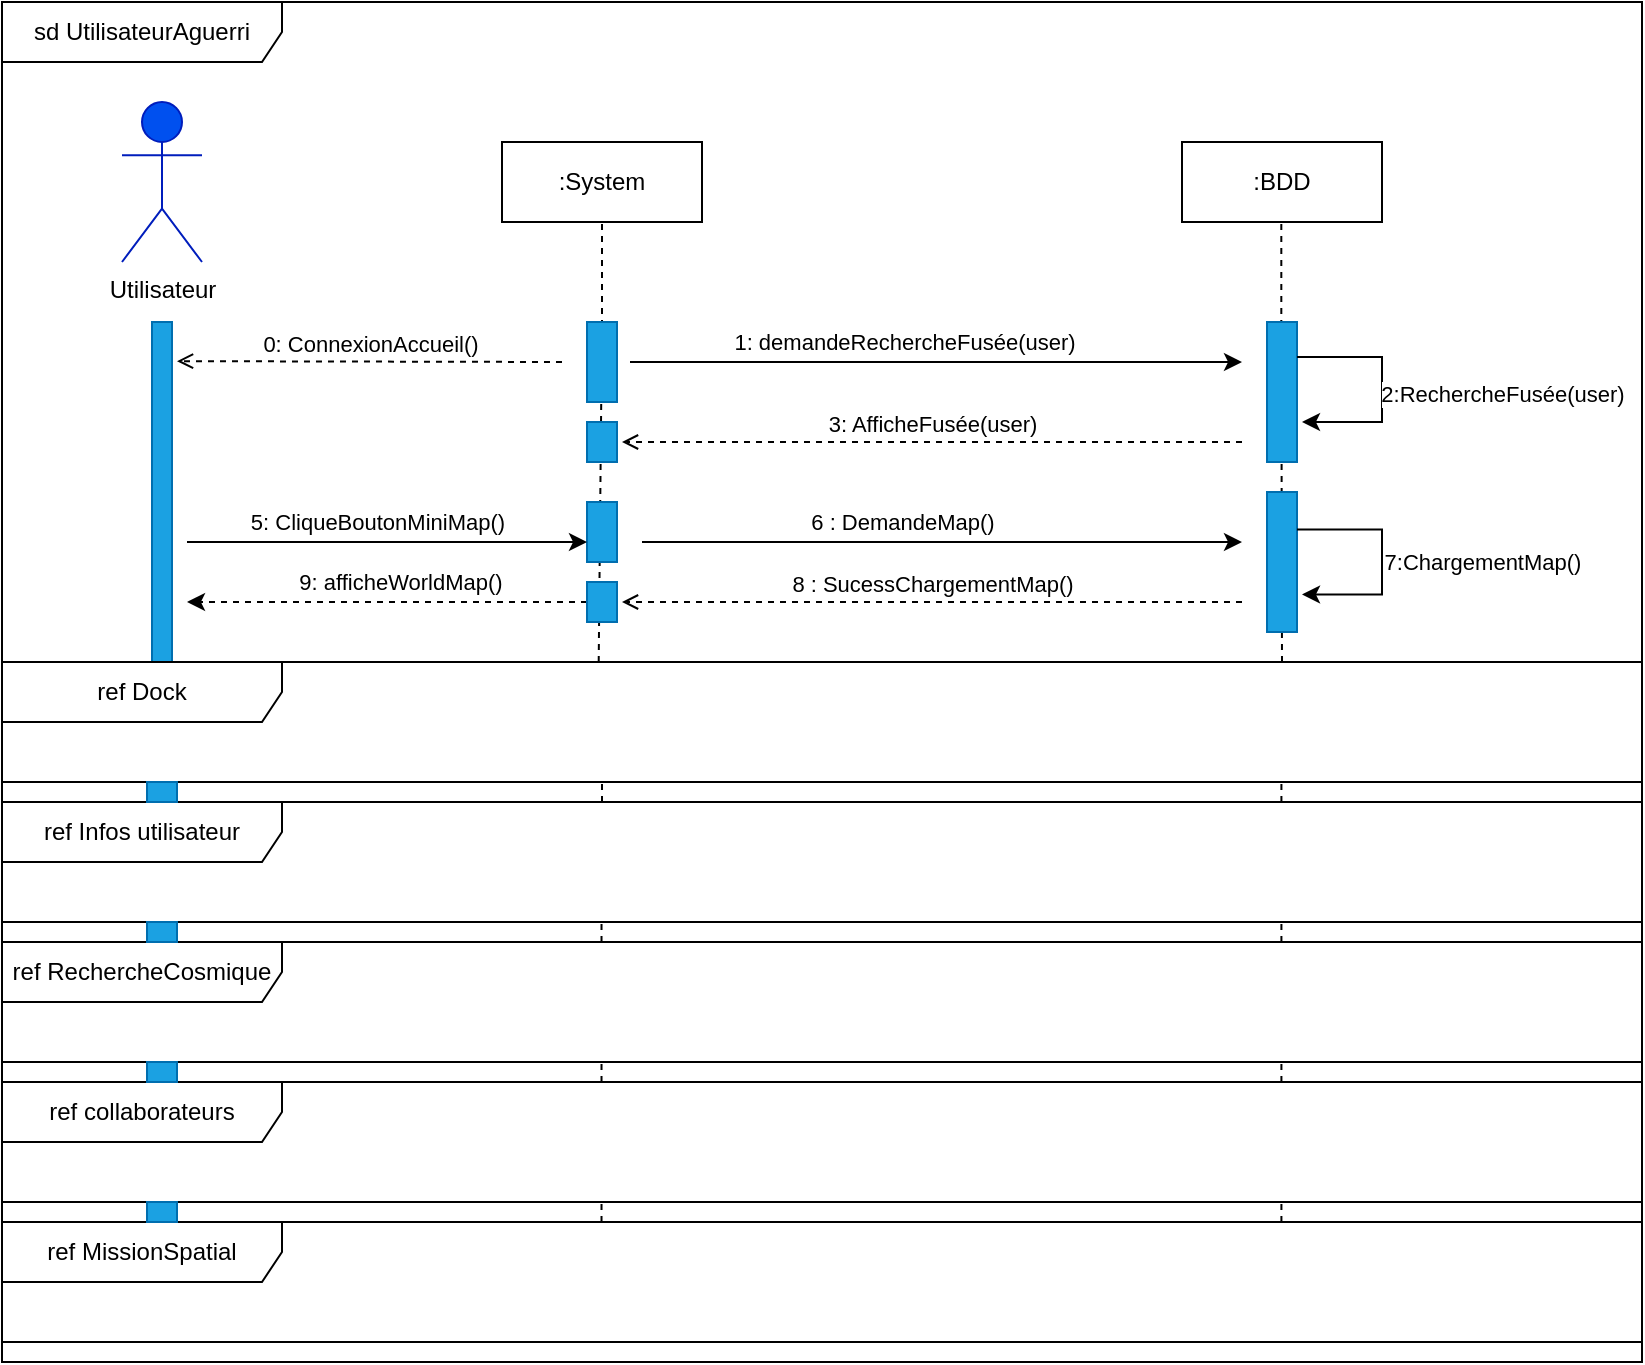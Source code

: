 <mxfile version="20.6.0" type="device"><diagram id="vlmesjNqkOxf7OD6vIUG" name="Page-1"><mxGraphModel dx="790" dy="784" grid="1" gridSize="10" guides="1" tooltips="1" connect="1" arrows="1" fold="1" page="1" pageScale="1" pageWidth="827" pageHeight="1169" math="0" shadow="0"><root><mxCell id="0"/><mxCell id="1" parent="0"/><mxCell id="A8i6C5ef9se-inbCdJMB-13" value="sd UtilisateurAguerri" style="shape=umlFrame;whiteSpace=wrap;html=1;fontColor=#000000;width=140;height=30;movable=1;resizable=1;rotatable=1;deletable=1;editable=1;connectable=1;" parent="1" vertex="1"><mxGeometry width="820" height="680" as="geometry"/></mxCell><mxCell id="A8i6C5ef9se-inbCdJMB-18" value="" style="shape=rect;dashed=0;shadow=0;html=1;whiteSpace=wrap;direction=south;horizontal=0;fontColor=#ffffff;fillColor=#1ba1e2;strokeColor=#006EAF;" parent="1" vertex="1"><mxGeometry x="75" y="160" width="10" height="170" as="geometry"/></mxCell><mxCell id="A8i6C5ef9se-inbCdJMB-25" value="" style="endArrow=none;dashed=1;html=1;rounded=0;fontColor=#000000;entryX=0.5;entryY=1;entryDx=0;entryDy=0;movable=1;resizable=1;rotatable=1;deletable=1;editable=1;connectable=1;exitX=0.351;exitY=-0.001;exitDx=0;exitDy=0;exitPerimeter=0;" parent="1" target="A8i6C5ef9se-inbCdJMB-19" edge="1"><mxGeometry width="50" height="50" relative="1" as="geometry"><mxPoint x="298.35" y="329.95" as="sourcePoint"/><mxPoint x="440" y="260" as="targetPoint"/><Array as="points"><mxPoint x="300" y="160"/></Array></mxGeometry></mxCell><mxCell id="A8i6C5ef9se-inbCdJMB-43" value="" style="endArrow=none;dashed=1;html=1;rounded=0;fontColor=#000000;entryX=0.5;entryY=1;entryDx=0;entryDy=0;movable=1;resizable=1;rotatable=1;deletable=1;editable=1;connectable=1;" parent="1" edge="1"><mxGeometry width="50" height="50" relative="1" as="geometry"><mxPoint x="640" y="330" as="sourcePoint"/><mxPoint x="639.66" y="110" as="targetPoint"/><Array as="points"><mxPoint x="639.66" y="160"/></Array></mxGeometry></mxCell><mxCell id="A8i6C5ef9se-inbCdJMB-5" value="&lt;font color=&quot;#000000&quot;&gt;Utilisateur&lt;/font&gt;" style="shape=umlActor;verticalLabelPosition=bottom;verticalAlign=top;html=1;outlineConnect=0;fillColor=#0050ef;strokeColor=#001DBC;fontColor=#ffffff;" parent="1" vertex="1"><mxGeometry x="60" y="50" width="40" height="80" as="geometry"/></mxCell><mxCell id="A8i6C5ef9se-inbCdJMB-19" value=":System" style="whiteSpace=wrap;html=1;align=center;fontColor=#000000;" parent="1" vertex="1"><mxGeometry x="250" y="70" width="100" height="40" as="geometry"/></mxCell><mxCell id="A8i6C5ef9se-inbCdJMB-20" value=":BDD" style="whiteSpace=wrap;html=1;align=center;fontColor=#000000;" parent="1" vertex="1"><mxGeometry x="590" y="70" width="100" height="40" as="geometry"/></mxCell><mxCell id="A8i6C5ef9se-inbCdJMB-22" value="" style="shape=rect;dashed=0;shadow=0;html=1;whiteSpace=wrap;direction=south;horizontal=0;fontColor=#ffffff;fillColor=#1ba1e2;strokeColor=#006EAF;" parent="1" vertex="1"><mxGeometry x="292.5" y="160" width="15" height="40" as="geometry"/></mxCell><mxCell id="A8i6C5ef9se-inbCdJMB-23" value="" style="shape=rect;dashed=0;shadow=0;html=1;whiteSpace=wrap;direction=south;horizontal=0;fontColor=#ffffff;fillColor=#1ba1e2;strokeColor=#006EAF;" parent="1" vertex="1"><mxGeometry x="292.5" y="250" width="15" height="30" as="geometry"/></mxCell><mxCell id="A8i6C5ef9se-inbCdJMB-42" value="" style="shape=rect;dashed=0;shadow=0;html=1;whiteSpace=wrap;direction=south;horizontal=0;fontColor=#ffffff;fillColor=#1ba1e2;strokeColor=#006EAF;" parent="1" vertex="1"><mxGeometry x="632.5" y="160" width="15" height="70" as="geometry"/></mxCell><mxCell id="A8i6C5ef9se-inbCdJMB-44" value="" style="endArrow=classic;html=1;rounded=0;fontColor=#000000;" parent="1" edge="1"><mxGeometry width="50" height="50" relative="1" as="geometry"><mxPoint x="314" y="180" as="sourcePoint"/><mxPoint x="620" y="180" as="targetPoint"/></mxGeometry></mxCell><mxCell id="A8i6C5ef9se-inbCdJMB-45" value="1: demandeRechercheFusée(user)" style="edgeLabel;html=1;align=center;verticalAlign=middle;resizable=0;points=[];fontColor=#000000;" parent="A8i6C5ef9se-inbCdJMB-44" vertex="1" connectable="0"><mxGeometry x="-0.229" relative="1" as="geometry"><mxPoint x="19" y="-10" as="offset"/></mxGeometry></mxCell><mxCell id="A8i6C5ef9se-inbCdJMB-47" value="" style="edgeStyle=elbowEdgeStyle;elbow=horizontal;endArrow=classic;html=1;rounded=0;fontFamily=Helvetica;fontSize=12;fontColor=#000000;exitX=0.25;exitY=0;exitDx=0;exitDy=0;" parent="1" source="A8i6C5ef9se-inbCdJMB-42" edge="1"><mxGeometry width="50" height="50" relative="1" as="geometry"><mxPoint x="710" y="200" as="sourcePoint"/><mxPoint x="650" y="210" as="targetPoint"/><Array as="points"><mxPoint x="690" y="193"/></Array></mxGeometry></mxCell><mxCell id="A8i6C5ef9se-inbCdJMB-48" value="2:RechercheFusée(user)" style="edgeLabel;html=1;align=center;verticalAlign=middle;resizable=0;points=[];fontSize=11;fontFamily=Helvetica;fontColor=#000000;" parent="A8i6C5ef9se-inbCdJMB-47" vertex="1" connectable="0"><mxGeometry x="-0.138" relative="1" as="geometry"><mxPoint x="60" y="11" as="offset"/></mxGeometry></mxCell><mxCell id="A8i6C5ef9se-inbCdJMB-49" value="" style="shape=rect;dashed=0;shadow=0;html=1;whiteSpace=wrap;direction=south;horizontal=0;fontColor=#ffffff;fillColor=#1ba1e2;strokeColor=#006EAF;" parent="1" vertex="1"><mxGeometry x="292.5" y="210" width="15" height="20" as="geometry"/></mxCell><mxCell id="A8i6C5ef9se-inbCdJMB-50" value="3: AfficheFusée(user)" style="edgeStyle=none;html=1;endArrow=open;dashed=1;verticalAlign=bottom;rounded=0;fontFamily=Helvetica;fontSize=11;fontColor=#000000;" parent="1" edge="1"><mxGeometry width="160" relative="1" as="geometry"><mxPoint x="620" y="220" as="sourcePoint"/><mxPoint x="310" y="220" as="targetPoint"/></mxGeometry></mxCell><mxCell id="A8i6C5ef9se-inbCdJMB-53" value="" style="endArrow=classic;html=1;rounded=0;fontColor=#000000;" parent="1" edge="1"><mxGeometry width="50" height="50" relative="1" as="geometry"><mxPoint x="92.5" y="270" as="sourcePoint"/><mxPoint x="292.5" y="270" as="targetPoint"/></mxGeometry></mxCell><mxCell id="A8i6C5ef9se-inbCdJMB-54" value="5: CliqueBoutonMiniMap()&amp;nbsp;" style="edgeLabel;html=1;align=center;verticalAlign=middle;resizable=0;points=[];fontColor=#000000;" parent="A8i6C5ef9se-inbCdJMB-53" vertex="1" connectable="0"><mxGeometry x="-0.229" relative="1" as="geometry"><mxPoint x="19" y="-10" as="offset"/></mxGeometry></mxCell><mxCell id="A8i6C5ef9se-inbCdJMB-55" value="" style="endArrow=classic;html=1;rounded=0;fontFamily=Helvetica;fontSize=12;fontColor=#000000;" parent="1" edge="1"><mxGeometry width="50" height="50" relative="1" as="geometry"><mxPoint x="320" y="270" as="sourcePoint"/><mxPoint x="620" y="270" as="targetPoint"/></mxGeometry></mxCell><mxCell id="A8i6C5ef9se-inbCdJMB-57" value="6 : DemandeMap()" style="edgeLabel;html=1;align=center;verticalAlign=middle;resizable=0;points=[];fontSize=11;fontFamily=Helvetica;fontColor=#000000;" parent="A8i6C5ef9se-inbCdJMB-55" vertex="1" connectable="0"><mxGeometry x="-0.232" y="1" relative="1" as="geometry"><mxPoint x="15" y="-9" as="offset"/></mxGeometry></mxCell><mxCell id="A8i6C5ef9se-inbCdJMB-56" value="" style="shape=rect;dashed=0;shadow=0;html=1;whiteSpace=wrap;direction=south;horizontal=0;fontColor=#ffffff;fillColor=#1ba1e2;strokeColor=#006EAF;" parent="1" vertex="1"><mxGeometry x="632.5" y="245" width="15" height="70" as="geometry"/></mxCell><mxCell id="A8i6C5ef9se-inbCdJMB-58" value="" style="edgeStyle=elbowEdgeStyle;elbow=horizontal;endArrow=classic;html=1;rounded=0;fontFamily=Helvetica;fontSize=12;fontColor=#000000;exitX=0.25;exitY=0;exitDx=0;exitDy=0;" parent="1" edge="1"><mxGeometry width="50" height="50" relative="1" as="geometry"><mxPoint x="647.5" y="263.75" as="sourcePoint"/><mxPoint x="650.0" y="296.25" as="targetPoint"/><Array as="points"><mxPoint x="690" y="279.25"/></Array></mxGeometry></mxCell><mxCell id="A8i6C5ef9se-inbCdJMB-59" value="7:ChargementMap()" style="edgeLabel;html=1;align=center;verticalAlign=middle;resizable=0;points=[];fontSize=11;fontFamily=Helvetica;fontColor=#000000;" parent="A8i6C5ef9se-inbCdJMB-58" vertex="1" connectable="0"><mxGeometry x="-0.138" relative="1" as="geometry"><mxPoint x="50" y="9" as="offset"/></mxGeometry></mxCell><mxCell id="A8i6C5ef9se-inbCdJMB-60" value="8 : SucessChargementMap()" style="edgeStyle=none;html=1;endArrow=open;dashed=1;verticalAlign=bottom;rounded=0;fontFamily=Helvetica;fontSize=11;fontColor=#000000;" parent="1" edge="1"><mxGeometry width="160" relative="1" as="geometry"><mxPoint x="620" y="300.0" as="sourcePoint"/><mxPoint x="310" y="300.0" as="targetPoint"/></mxGeometry></mxCell><mxCell id="A8i6C5ef9se-inbCdJMB-61" value="" style="endArrow=classic;html=1;rounded=0;fontColor=#000000;dashed=1;" parent="1" edge="1"><mxGeometry width="50" height="50" relative="1" as="geometry"><mxPoint x="292.5" y="300" as="sourcePoint"/><mxPoint x="92.5" y="300" as="targetPoint"/></mxGeometry></mxCell><mxCell id="A8i6C5ef9se-inbCdJMB-62" value="9: afficheWorldMap()" style="edgeLabel;html=1;align=center;verticalAlign=middle;resizable=0;points=[];fontColor=#000000;" parent="A8i6C5ef9se-inbCdJMB-61" vertex="1" connectable="0"><mxGeometry x="-0.229" relative="1" as="geometry"><mxPoint x="-17" y="-10" as="offset"/></mxGeometry></mxCell><mxCell id="A8i6C5ef9se-inbCdJMB-63" value="" style="shape=rect;dashed=0;shadow=0;html=1;whiteSpace=wrap;direction=south;horizontal=0;fontColor=#ffffff;fillColor=#1ba1e2;strokeColor=#006EAF;" parent="1" vertex="1"><mxGeometry x="292.5" y="290" width="15" height="20" as="geometry"/></mxCell><mxCell id="A8i6C5ef9se-inbCdJMB-91" value="0: ConnexionAccueil()" style="edgeStyle=none;html=1;endArrow=open;dashed=1;verticalAlign=bottom;rounded=0;fontFamily=Helvetica;fontSize=11;fontColor=#000000;" parent="1" edge="1"><mxGeometry width="160" relative="1" as="geometry"><mxPoint x="280" y="180" as="sourcePoint"/><mxPoint x="87.5" y="179.58" as="targetPoint"/></mxGeometry></mxCell><mxCell id="3kkkeVHeFk5M1_VzugKE-1" value="ref Dock" style="shape=umlFrame;whiteSpace=wrap;html=1;fontColor=#000000;width=140;height=30;movable=1;resizable=1;rotatable=1;deletable=1;editable=1;connectable=1;" parent="1" vertex="1"><mxGeometry y="330" width="820" height="60" as="geometry"/></mxCell><mxCell id="3kkkeVHeFk5M1_VzugKE-2" value="ref RechercheCosmique" style="shape=umlFrame;whiteSpace=wrap;html=1;fontColor=#000000;width=140;height=30;movable=1;resizable=1;rotatable=1;deletable=1;editable=1;connectable=1;" parent="1" vertex="1"><mxGeometry y="470" width="820" height="60" as="geometry"/></mxCell><mxCell id="3kkkeVHeFk5M1_VzugKE-3" value="ref Infos utilisateur" style="shape=umlFrame;whiteSpace=wrap;html=1;fontColor=#000000;width=140;height=30;movable=1;resizable=1;rotatable=1;deletable=1;editable=1;connectable=1;" parent="1" vertex="1"><mxGeometry y="400" width="820" height="60" as="geometry"/></mxCell><mxCell id="3kkkeVHeFk5M1_VzugKE-4" value="ref collaborateurs" style="shape=umlFrame;whiteSpace=wrap;html=1;fontColor=#000000;width=140;height=30;movable=1;resizable=1;rotatable=1;deletable=1;editable=1;connectable=1;" parent="1" vertex="1"><mxGeometry y="540" width="820" height="60" as="geometry"/></mxCell><mxCell id="3kkkeVHeFk5M1_VzugKE-5" value="ref MissionSpatial" style="shape=umlFrame;whiteSpace=wrap;html=1;fontColor=#000000;width=140;height=30;movable=1;resizable=1;rotatable=1;deletable=1;editable=1;connectable=1;" parent="1" vertex="1"><mxGeometry y="610" width="820" height="60" as="geometry"/></mxCell><mxCell id="3kkkeVHeFk5M1_VzugKE-6" value="" style="shape=rect;dashed=0;shadow=0;html=1;whiteSpace=wrap;direction=south;horizontal=0;fontColor=#ffffff;fillColor=#1ba1e2;strokeColor=#006EAF;" parent="1" vertex="1"><mxGeometry x="72.5" y="390" width="15" height="10" as="geometry"/></mxCell><mxCell id="3kkkeVHeFk5M1_VzugKE-7" value="" style="shape=rect;dashed=0;shadow=0;html=1;whiteSpace=wrap;direction=south;horizontal=0;fontColor=#ffffff;fillColor=#1ba1e2;strokeColor=#006EAF;" parent="1" vertex="1"><mxGeometry x="72.5" y="460" width="15" height="10" as="geometry"/></mxCell><mxCell id="3kkkeVHeFk5M1_VzugKE-8" value="" style="shape=rect;dashed=0;shadow=0;html=1;whiteSpace=wrap;direction=south;horizontal=0;fontColor=#ffffff;fillColor=#1ba1e2;strokeColor=#006EAF;" parent="1" vertex="1"><mxGeometry x="72.5" y="530" width="15" height="10" as="geometry"/></mxCell><mxCell id="3kkkeVHeFk5M1_VzugKE-9" value="" style="shape=rect;dashed=0;shadow=0;html=1;whiteSpace=wrap;direction=south;horizontal=0;fontColor=#ffffff;fillColor=#1ba1e2;strokeColor=#006EAF;" parent="1" vertex="1"><mxGeometry x="72.5" y="600" width="15" height="10" as="geometry"/></mxCell><mxCell id="3kkkeVHeFk5M1_VzugKE-14" value="" style="endArrow=none;dashed=1;html=1;strokeWidth=1;rounded=0;" parent="1" edge="1"><mxGeometry width="50" height="50" relative="1" as="geometry"><mxPoint x="300" y="400" as="sourcePoint"/><mxPoint x="300" y="390" as="targetPoint"/></mxGeometry></mxCell><mxCell id="3kkkeVHeFk5M1_VzugKE-15" value="" style="endArrow=none;dashed=1;html=1;strokeWidth=1;rounded=0;" parent="1" edge="1"><mxGeometry width="50" height="50" relative="1" as="geometry"><mxPoint x="299.76" y="470" as="sourcePoint"/><mxPoint x="299.76" y="460" as="targetPoint"/></mxGeometry></mxCell><mxCell id="3kkkeVHeFk5M1_VzugKE-16" value="" style="endArrow=none;dashed=1;html=1;strokeWidth=1;rounded=0;" parent="1" edge="1"><mxGeometry width="50" height="50" relative="1" as="geometry"><mxPoint x="299.76" y="610" as="sourcePoint"/><mxPoint x="299.76" y="600" as="targetPoint"/></mxGeometry></mxCell><mxCell id="3kkkeVHeFk5M1_VzugKE-17" value="" style="endArrow=none;dashed=1;html=1;strokeWidth=1;rounded=0;" parent="1" edge="1"><mxGeometry width="50" height="50" relative="1" as="geometry"><mxPoint x="299.76" y="540" as="sourcePoint"/><mxPoint x="299.76" y="530" as="targetPoint"/></mxGeometry></mxCell><mxCell id="3kkkeVHeFk5M1_VzugKE-19" value="" style="endArrow=none;dashed=1;html=1;strokeWidth=1;rounded=0;" parent="1" edge="1"><mxGeometry width="50" height="50" relative="1" as="geometry"><mxPoint x="639.71" y="400" as="sourcePoint"/><mxPoint x="639.71" y="390" as="targetPoint"/></mxGeometry></mxCell><mxCell id="3kkkeVHeFk5M1_VzugKE-20" value="" style="endArrow=none;dashed=1;html=1;strokeWidth=1;rounded=0;" parent="1" edge="1"><mxGeometry width="50" height="50" relative="1" as="geometry"><mxPoint x="639.71" y="470" as="sourcePoint"/><mxPoint x="639.71" y="460" as="targetPoint"/></mxGeometry></mxCell><mxCell id="3kkkeVHeFk5M1_VzugKE-21" value="" style="endArrow=none;dashed=1;html=1;strokeWidth=1;rounded=0;" parent="1" edge="1"><mxGeometry width="50" height="50" relative="1" as="geometry"><mxPoint x="639.71" y="540" as="sourcePoint"/><mxPoint x="639.71" y="530" as="targetPoint"/></mxGeometry></mxCell><mxCell id="3kkkeVHeFk5M1_VzugKE-22" value="" style="endArrow=none;dashed=1;html=1;strokeWidth=1;rounded=0;" parent="1" edge="1"><mxGeometry width="50" height="50" relative="1" as="geometry"><mxPoint x="639.71" y="610" as="sourcePoint"/><mxPoint x="639.71" y="600" as="targetPoint"/></mxGeometry></mxCell></root></mxGraphModel></diagram></mxfile>